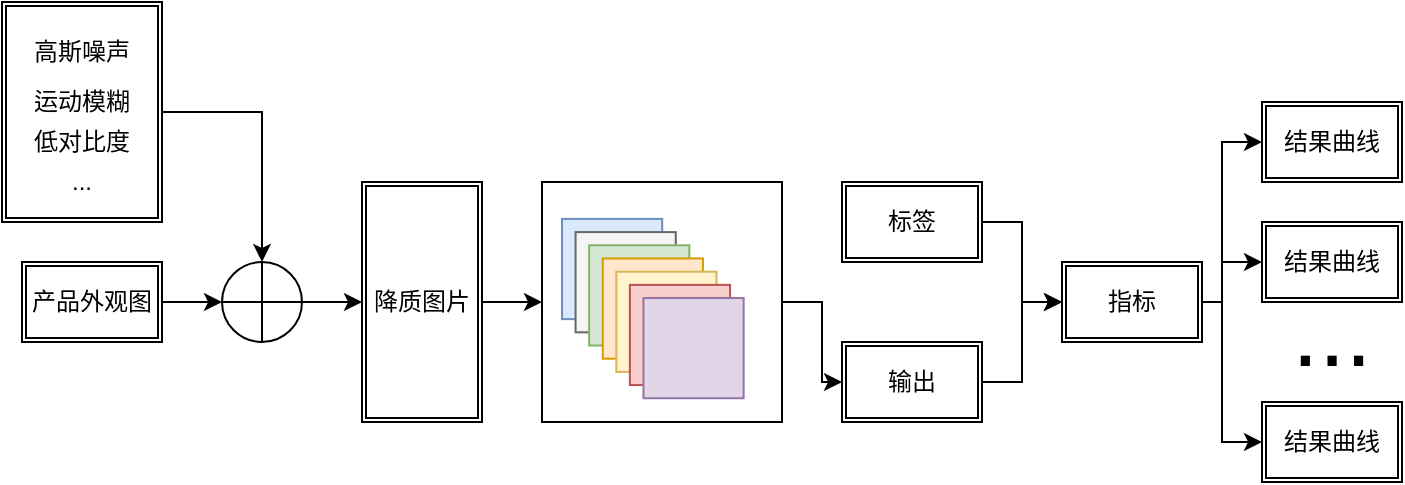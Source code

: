 <mxfile version="15.4.1" type="github" pages="3">
  <diagram id="xktnysNyg5yojeHXHqyt" name="Page-1">
    <mxGraphModel dx="782" dy="474" grid="1" gridSize="10" guides="1" tooltips="1" connect="1" arrows="1" fold="1" page="1" pageScale="1" pageWidth="850" pageHeight="1100" math="0" shadow="0">
      <root>
        <mxCell id="0" />
        <mxCell id="1" parent="0" />
        <mxCell id="LXnsQgPavYQkh2qX0SFj-9" value="" style="edgeStyle=orthogonalEdgeStyle;rounded=0;orthogonalLoop=1;jettySize=auto;html=1;" edge="1" parent="1" source="a9GYUkLsl5Jy0TmvEIVI-1" target="LXnsQgPavYQkh2qX0SFj-1">
          <mxGeometry relative="1" as="geometry" />
        </mxCell>
        <mxCell id="a9GYUkLsl5Jy0TmvEIVI-1" value="产品外观图" style="shape=ext;double=1;rounded=0;whiteSpace=wrap;html=1;" parent="1" vertex="1">
          <mxGeometry x="30" y="200" width="70" height="40" as="geometry" />
        </mxCell>
        <mxCell id="a9GYUkLsl5Jy0TmvEIVI-26" value="" style="edgeStyle=orthogonalEdgeStyle;rounded=0;orthogonalLoop=1;jettySize=auto;html=1;fontSize=48;" parent="1" source="a9GYUkLsl5Jy0TmvEIVI-3" target="a9GYUkLsl5Jy0TmvEIVI-5" edge="1">
          <mxGeometry relative="1" as="geometry" />
        </mxCell>
        <mxCell id="a9GYUkLsl5Jy0TmvEIVI-3" value="输出" style="shape=ext;double=1;rounded=0;whiteSpace=wrap;html=1;" parent="1" vertex="1">
          <mxGeometry x="440" y="240" width="70" height="40" as="geometry" />
        </mxCell>
        <mxCell id="a9GYUkLsl5Jy0TmvEIVI-27" value="" style="edgeStyle=orthogonalEdgeStyle;rounded=0;orthogonalLoop=1;jettySize=auto;html=1;fontSize=48;" parent="1" source="a9GYUkLsl5Jy0TmvEIVI-4" target="a9GYUkLsl5Jy0TmvEIVI-5" edge="1">
          <mxGeometry relative="1" as="geometry" />
        </mxCell>
        <mxCell id="a9GYUkLsl5Jy0TmvEIVI-4" value="标签" style="shape=ext;double=1;rounded=0;whiteSpace=wrap;html=1;" parent="1" vertex="1">
          <mxGeometry x="440" y="160" width="70" height="40" as="geometry" />
        </mxCell>
        <mxCell id="a9GYUkLsl5Jy0TmvEIVI-29" style="edgeStyle=orthogonalEdgeStyle;rounded=0;orthogonalLoop=1;jettySize=auto;html=1;exitX=1;exitY=0.5;exitDx=0;exitDy=0;entryX=0;entryY=0.5;entryDx=0;entryDy=0;fontSize=48;" parent="1" source="a9GYUkLsl5Jy0TmvEIVI-5" target="a9GYUkLsl5Jy0TmvEIVI-10" edge="1">
          <mxGeometry relative="1" as="geometry">
            <Array as="points">
              <mxPoint x="630" y="220" />
              <mxPoint x="630" y="140" />
            </Array>
          </mxGeometry>
        </mxCell>
        <mxCell id="a9GYUkLsl5Jy0TmvEIVI-30" style="edgeStyle=orthogonalEdgeStyle;rounded=0;orthogonalLoop=1;jettySize=auto;html=1;exitX=1;exitY=0.5;exitDx=0;exitDy=0;entryX=0;entryY=0.5;entryDx=0;entryDy=0;fontSize=48;" parent="1" source="a9GYUkLsl5Jy0TmvEIVI-5" target="a9GYUkLsl5Jy0TmvEIVI-12" edge="1">
          <mxGeometry relative="1" as="geometry">
            <Array as="points">
              <mxPoint x="630" y="220" />
              <mxPoint x="630" y="200" />
            </Array>
          </mxGeometry>
        </mxCell>
        <mxCell id="a9GYUkLsl5Jy0TmvEIVI-32" style="edgeStyle=orthogonalEdgeStyle;rounded=0;orthogonalLoop=1;jettySize=auto;html=1;exitX=1;exitY=0.5;exitDx=0;exitDy=0;entryX=0;entryY=0.5;entryDx=0;entryDy=0;fontSize=48;" parent="1" source="a9GYUkLsl5Jy0TmvEIVI-5" target="a9GYUkLsl5Jy0TmvEIVI-13" edge="1">
          <mxGeometry relative="1" as="geometry">
            <Array as="points">
              <mxPoint x="630" y="220" />
              <mxPoint x="630" y="290" />
            </Array>
          </mxGeometry>
        </mxCell>
        <mxCell id="a9GYUkLsl5Jy0TmvEIVI-5" value="指标" style="shape=ext;double=1;rounded=0;whiteSpace=wrap;html=1;" parent="1" vertex="1">
          <mxGeometry x="550" y="200" width="70" height="40" as="geometry" />
        </mxCell>
        <mxCell id="T9E_91Uecn9GBtHWr3PE-1" style="edgeStyle=orthogonalEdgeStyle;rounded=0;orthogonalLoop=1;jettySize=auto;html=1;exitX=1;exitY=0.5;exitDx=0;exitDy=0;entryX=0;entryY=0.5;entryDx=0;entryDy=0;fontSize=48;" parent="1" source="a9GYUkLsl5Jy0TmvEIVI-8" target="QJBfj0sYcnKX8u6ihB9o-19" edge="1">
          <mxGeometry relative="1" as="geometry" />
        </mxCell>
        <mxCell id="a9GYUkLsl5Jy0TmvEIVI-8" value="降质图片" style="shape=ext;double=1;rounded=0;whiteSpace=wrap;html=1;" parent="1" vertex="1">
          <mxGeometry x="200" y="160" width="60" height="120" as="geometry" />
        </mxCell>
        <mxCell id="a9GYUkLsl5Jy0TmvEIVI-10" value="结果曲线" style="shape=ext;double=1;rounded=0;whiteSpace=wrap;html=1;" parent="1" vertex="1">
          <mxGeometry x="650" y="120" width="70" height="40" as="geometry" />
        </mxCell>
        <mxCell id="a9GYUkLsl5Jy0TmvEIVI-12" value="结果曲线" style="shape=ext;double=1;rounded=0;whiteSpace=wrap;html=1;" parent="1" vertex="1">
          <mxGeometry x="650" y="180" width="70" height="40" as="geometry" />
        </mxCell>
        <mxCell id="a9GYUkLsl5Jy0TmvEIVI-13" value="结果曲线" style="shape=ext;double=1;rounded=0;whiteSpace=wrap;html=1;" parent="1" vertex="1">
          <mxGeometry x="650" y="270" width="70" height="40" as="geometry" />
        </mxCell>
        <mxCell id="a9GYUkLsl5Jy0TmvEIVI-21" value="&lt;font style=&quot;font-size: 48px&quot;&gt;...&lt;/font&gt;" style="text;html=1;strokeColor=none;fillColor=none;align=center;verticalAlign=middle;whiteSpace=wrap;rounded=0;" parent="1" vertex="1">
          <mxGeometry x="655" y="220" width="60" height="30" as="geometry" />
        </mxCell>
        <mxCell id="QJBfj0sYcnKX8u6ihB9o-20" value="" style="group" parent="1" vertex="1" connectable="0">
          <mxGeometry x="290" y="160" width="120" height="120" as="geometry" />
        </mxCell>
        <mxCell id="QJBfj0sYcnKX8u6ihB9o-19" value="" style="rounded=0;whiteSpace=wrap;html=1;fontSize=48;" parent="QJBfj0sYcnKX8u6ihB9o-20" vertex="1">
          <mxGeometry width="120" height="120" as="geometry" />
        </mxCell>
        <mxCell id="QJBfj0sYcnKX8u6ihB9o-10" value="" style="group" parent="QJBfj0sYcnKX8u6ihB9o-20" vertex="1" connectable="0">
          <mxGeometry x="10" y="18.462" width="95" height="92.308" as="geometry" />
        </mxCell>
        <mxCell id="QJBfj0sYcnKX8u6ihB9o-11" value="" style="whiteSpace=wrap;html=1;aspect=fixed;fontSize=48;fillColor=#dae8fc;strokeColor=#6c8ebf;" parent="QJBfj0sYcnKX8u6ihB9o-10" vertex="1">
          <mxGeometry width="50.11" height="50.11" as="geometry" />
        </mxCell>
        <mxCell id="QJBfj0sYcnKX8u6ihB9o-12" value="" style="whiteSpace=wrap;html=1;aspect=fixed;fontSize=48;fillColor=#f5f5f5;strokeColor=#666666;fontColor=#333333;" parent="QJBfj0sYcnKX8u6ihB9o-10" vertex="1">
          <mxGeometry x="6.786" y="6.593" width="50.11" height="50.11" as="geometry" />
        </mxCell>
        <mxCell id="QJBfj0sYcnKX8u6ihB9o-13" value="" style="whiteSpace=wrap;html=1;aspect=fixed;fontSize=48;fillColor=#d5e8d4;strokeColor=#82b366;" parent="QJBfj0sYcnKX8u6ihB9o-10" vertex="1">
          <mxGeometry x="13.571" y="13.187" width="50.11" height="50.11" as="geometry" />
        </mxCell>
        <mxCell id="QJBfj0sYcnKX8u6ihB9o-14" value="" style="whiteSpace=wrap;html=1;aspect=fixed;fontSize=48;fillColor=#ffe6cc;strokeColor=#d79b00;" parent="QJBfj0sYcnKX8u6ihB9o-10" vertex="1">
          <mxGeometry x="20.357" y="19.78" width="50.11" height="50.11" as="geometry" />
        </mxCell>
        <mxCell id="QJBfj0sYcnKX8u6ihB9o-15" value="" style="whiteSpace=wrap;html=1;aspect=fixed;fontSize=48;fillColor=#fff2cc;strokeColor=#d6b656;" parent="QJBfj0sYcnKX8u6ihB9o-10" vertex="1">
          <mxGeometry x="27.143" y="26.374" width="50.11" height="50.11" as="geometry" />
        </mxCell>
        <mxCell id="QJBfj0sYcnKX8u6ihB9o-16" value="" style="whiteSpace=wrap;html=1;aspect=fixed;fontSize=48;fillColor=#f8cecc;strokeColor=#b85450;" parent="QJBfj0sYcnKX8u6ihB9o-10" vertex="1">
          <mxGeometry x="33.929" y="32.967" width="50.11" height="50.11" as="geometry" />
        </mxCell>
        <mxCell id="QJBfj0sYcnKX8u6ihB9o-17" value="" style="whiteSpace=wrap;html=1;aspect=fixed;fontSize=48;fillColor=#e1d5e7;strokeColor=#9673a6;" parent="QJBfj0sYcnKX8u6ihB9o-10" vertex="1">
          <mxGeometry x="40.714" y="39.56" width="50.11" height="50.11" as="geometry" />
        </mxCell>
        <mxCell id="T9E_91Uecn9GBtHWr3PE-2" style="edgeStyle=orthogonalEdgeStyle;rounded=0;orthogonalLoop=1;jettySize=auto;html=1;exitX=1;exitY=0.5;exitDx=0;exitDy=0;entryX=0;entryY=0.5;entryDx=0;entryDy=0;fontSize=48;" parent="1" source="QJBfj0sYcnKX8u6ihB9o-19" target="a9GYUkLsl5Jy0TmvEIVI-3" edge="1">
          <mxGeometry relative="1" as="geometry" />
        </mxCell>
        <mxCell id="LXnsQgPavYQkh2qX0SFj-5" value="" style="edgeStyle=orthogonalEdgeStyle;rounded=0;orthogonalLoop=1;jettySize=auto;html=1;" edge="1" parent="1" source="LXnsQgPavYQkh2qX0SFj-1" target="a9GYUkLsl5Jy0TmvEIVI-8">
          <mxGeometry relative="1" as="geometry" />
        </mxCell>
        <mxCell id="LXnsQgPavYQkh2qX0SFj-1" value="" style="verticalLabelPosition=bottom;verticalAlign=top;html=1;shape=mxgraph.flowchart.summing_function;" vertex="1" parent="1">
          <mxGeometry x="130" y="200" width="40" height="40" as="geometry" />
        </mxCell>
        <mxCell id="LXnsQgPavYQkh2qX0SFj-4" value="" style="group" vertex="1" connectable="0" parent="1">
          <mxGeometry x="20" y="70" width="80" height="110" as="geometry" />
        </mxCell>
        <mxCell id="a9GYUkLsl5Jy0TmvEIVI-6" value="" style="shape=ext;double=1;rounded=0;whiteSpace=wrap;html=1;" parent="LXnsQgPavYQkh2qX0SFj-4" vertex="1">
          <mxGeometry width="80" height="110" as="geometry" />
        </mxCell>
        <mxCell id="T9E_91Uecn9GBtHWr3PE-3" value="&lt;font style=&quot;font-size: 12px&quot;&gt;高斯噪声&lt;/font&gt;" style="text;html=1;strokeColor=none;fillColor=none;align=center;verticalAlign=middle;whiteSpace=wrap;rounded=0;fontSize=12;labelBackgroundColor=default;" parent="LXnsQgPavYQkh2qX0SFj-4" vertex="1">
          <mxGeometry x="10" y="10" width="60" height="30" as="geometry" />
        </mxCell>
        <mxCell id="T9E_91Uecn9GBtHWr3PE-4" value="运动模糊" style="text;html=1;strokeColor=none;fillColor=none;align=center;verticalAlign=middle;whiteSpace=wrap;rounded=0;fontSize=12;labelBackgroundColor=default;" parent="LXnsQgPavYQkh2qX0SFj-4" vertex="1">
          <mxGeometry x="10" y="40" width="60" height="20" as="geometry" />
        </mxCell>
        <mxCell id="T9E_91Uecn9GBtHWr3PE-6" value="低对比度" style="text;html=1;strokeColor=none;fillColor=none;align=center;verticalAlign=middle;whiteSpace=wrap;rounded=0;fontSize=12;labelBackgroundColor=default;" parent="LXnsQgPavYQkh2qX0SFj-4" vertex="1">
          <mxGeometry x="10" y="60" width="60" height="20" as="geometry" />
        </mxCell>
        <mxCell id="T9E_91Uecn9GBtHWr3PE-7" value="..." style="text;html=1;strokeColor=none;fillColor=none;align=center;verticalAlign=middle;whiteSpace=wrap;rounded=0;fontSize=12;labelBackgroundColor=default;" parent="LXnsQgPavYQkh2qX0SFj-4" vertex="1">
          <mxGeometry x="10" y="80" width="60" height="20" as="geometry" />
        </mxCell>
        <mxCell id="LXnsQgPavYQkh2qX0SFj-8" style="edgeStyle=orthogonalEdgeStyle;rounded=0;orthogonalLoop=1;jettySize=auto;html=1;entryX=0.5;entryY=0;entryDx=0;entryDy=0;entryPerimeter=0;" edge="1" parent="1" source="a9GYUkLsl5Jy0TmvEIVI-6" target="LXnsQgPavYQkh2qX0SFj-1">
          <mxGeometry relative="1" as="geometry" />
        </mxCell>
      </root>
    </mxGraphModel>
  </diagram>
  <diagram id="oMCBJD11H9a38EzsJZl_" name="Page-2">
    <mxGraphModel dx="782" dy="474" grid="1" gridSize="10" guides="1" tooltips="1" connect="1" arrows="1" fold="1" page="1" pageScale="1" pageWidth="850" pageHeight="1100" math="0" shadow="0">
      <root>
        <mxCell id="U_W842l8lAIobfiXpHmZ-0" />
        <mxCell id="U_W842l8lAIobfiXpHmZ-1" parent="U_W842l8lAIobfiXpHmZ-0" />
        <mxCell id="U_W842l8lAIobfiXpHmZ-2" value="数据" style="shape=ext;double=1;rounded=0;whiteSpace=wrap;html=1;" parent="U_W842l8lAIobfiXpHmZ-1" vertex="1">
          <mxGeometry x="50" y="200" width="70" height="40" as="geometry" />
        </mxCell>
        <mxCell id="U_W842l8lAIobfiXpHmZ-4" value="网络" style="shape=ext;double=1;rounded=0;whiteSpace=wrap;html=1;" parent="U_W842l8lAIobfiXpHmZ-1" vertex="1">
          <mxGeometry x="180" y="200" width="70" height="40" as="geometry" />
        </mxCell>
        <mxCell id="U_W842l8lAIobfiXpHmZ-5" value="输出" style="shape=ext;double=1;rounded=0;whiteSpace=wrap;html=1;" parent="U_W842l8lAIobfiXpHmZ-1" vertex="1">
          <mxGeometry x="310" y="200" width="70" height="40" as="geometry" />
        </mxCell>
        <mxCell id="U_W842l8lAIobfiXpHmZ-6" value="标签" style="shape=ext;double=1;rounded=0;whiteSpace=wrap;html=1;" parent="U_W842l8lAIobfiXpHmZ-1" vertex="1">
          <mxGeometry x="310" y="120" width="70" height="40" as="geometry" />
        </mxCell>
        <mxCell id="U_W842l8lAIobfiXpHmZ-8" value="指标" style="shape=ext;double=1;rounded=0;whiteSpace=wrap;html=1;" parent="U_W842l8lAIobfiXpHmZ-1" vertex="1">
          <mxGeometry x="420" y="160" width="70" height="40" as="geometry" />
        </mxCell>
      </root>
    </mxGraphModel>
  </diagram>
  <diagram id="6SSRi9F3HarLjmUHCIXM" name="Page-3">
    <mxGraphModel dx="782" dy="474" grid="1" gridSize="10" guides="1" tooltips="1" connect="1" arrows="1" fold="1" page="1" pageScale="1" pageWidth="850" pageHeight="1100" math="0" shadow="0">
      <root>
        <mxCell id="nw0MEYRcVzMYfL2hFwsQ-0" />
        <mxCell id="nw0MEYRcVzMYfL2hFwsQ-1" parent="nw0MEYRcVzMYfL2hFwsQ-0" />
        <mxCell id="nw0MEYRcVzMYfL2hFwsQ-9" value="" style="group" parent="nw0MEYRcVzMYfL2hFwsQ-1" vertex="1" connectable="0">
          <mxGeometry x="220" y="130" width="140" height="140" as="geometry" />
        </mxCell>
        <mxCell id="nw0MEYRcVzMYfL2hFwsQ-2" value="" style="whiteSpace=wrap;html=1;aspect=fixed;fontSize=48;fillColor=#dae8fc;strokeColor=#6c8ebf;" parent="nw0MEYRcVzMYfL2hFwsQ-9" vertex="1">
          <mxGeometry width="80" height="80" as="geometry" />
        </mxCell>
        <mxCell id="nw0MEYRcVzMYfL2hFwsQ-3" value="" style="whiteSpace=wrap;html=1;aspect=fixed;fontSize=48;fillColor=#f5f5f5;strokeColor=#666666;fontColor=#333333;" parent="nw0MEYRcVzMYfL2hFwsQ-9" vertex="1">
          <mxGeometry x="10" y="10" width="80" height="80" as="geometry" />
        </mxCell>
        <mxCell id="nw0MEYRcVzMYfL2hFwsQ-4" value="" style="whiteSpace=wrap;html=1;aspect=fixed;fontSize=48;fillColor=#d5e8d4;strokeColor=#82b366;" parent="nw0MEYRcVzMYfL2hFwsQ-9" vertex="1">
          <mxGeometry x="20" y="20" width="80" height="80" as="geometry" />
        </mxCell>
        <mxCell id="nw0MEYRcVzMYfL2hFwsQ-5" value="" style="whiteSpace=wrap;html=1;aspect=fixed;fontSize=48;fillColor=#ffe6cc;strokeColor=#d79b00;" parent="nw0MEYRcVzMYfL2hFwsQ-9" vertex="1">
          <mxGeometry x="30" y="30" width="80" height="80" as="geometry" />
        </mxCell>
        <mxCell id="nw0MEYRcVzMYfL2hFwsQ-6" value="" style="whiteSpace=wrap;html=1;aspect=fixed;fontSize=48;fillColor=#fff2cc;strokeColor=#d6b656;" parent="nw0MEYRcVzMYfL2hFwsQ-9" vertex="1">
          <mxGeometry x="40" y="40" width="80" height="80" as="geometry" />
        </mxCell>
        <mxCell id="nw0MEYRcVzMYfL2hFwsQ-7" value="" style="whiteSpace=wrap;html=1;aspect=fixed;fontSize=48;fillColor=#f8cecc;strokeColor=#b85450;" parent="nw0MEYRcVzMYfL2hFwsQ-9" vertex="1">
          <mxGeometry x="50" y="50" width="80" height="80" as="geometry" />
        </mxCell>
        <mxCell id="nw0MEYRcVzMYfL2hFwsQ-8" value="" style="whiteSpace=wrap;html=1;aspect=fixed;fontSize=48;fillColor=#e1d5e7;strokeColor=#9673a6;" parent="nw0MEYRcVzMYfL2hFwsQ-9" vertex="1">
          <mxGeometry x="60" y="60" width="80" height="80" as="geometry" />
        </mxCell>
        <mxCell id="qeC4w3lGq0X-szRBpEuy-0" value="" style="group" parent="nw0MEYRcVzMYfL2hFwsQ-1" vertex="1" connectable="0">
          <mxGeometry x="260" y="350" width="120" height="130" as="geometry" />
        </mxCell>
        <mxCell id="qeC4w3lGq0X-szRBpEuy-1" value="" style="rounded=0;whiteSpace=wrap;html=1;fontSize=48;" parent="qeC4w3lGq0X-szRBpEuy-0" vertex="1">
          <mxGeometry width="120" height="130" as="geometry" />
        </mxCell>
        <mxCell id="qeC4w3lGq0X-szRBpEuy-2" value="" style="group" parent="qeC4w3lGq0X-szRBpEuy-0" vertex="1" connectable="0">
          <mxGeometry x="10" y="20" width="95" height="100" as="geometry" />
        </mxCell>
        <mxCell id="qeC4w3lGq0X-szRBpEuy-3" value="" style="whiteSpace=wrap;html=1;aspect=fixed;fontSize=48;fillColor=#dae8fc;strokeColor=#6c8ebf;" parent="qeC4w3lGq0X-szRBpEuy-2" vertex="1">
          <mxGeometry width="54.286" height="54.286" as="geometry" />
        </mxCell>
        <mxCell id="qeC4w3lGq0X-szRBpEuy-4" value="" style="whiteSpace=wrap;html=1;aspect=fixed;fontSize=48;fillColor=#f5f5f5;strokeColor=#666666;fontColor=#333333;" parent="qeC4w3lGq0X-szRBpEuy-2" vertex="1">
          <mxGeometry x="6.786" y="7.143" width="54.286" height="54.286" as="geometry" />
        </mxCell>
        <mxCell id="qeC4w3lGq0X-szRBpEuy-5" value="" style="whiteSpace=wrap;html=1;aspect=fixed;fontSize=48;fillColor=#d5e8d4;strokeColor=#82b366;" parent="qeC4w3lGq0X-szRBpEuy-2" vertex="1">
          <mxGeometry x="13.571" y="14.286" width="54.286" height="54.286" as="geometry" />
        </mxCell>
        <mxCell id="qeC4w3lGq0X-szRBpEuy-6" value="" style="whiteSpace=wrap;html=1;aspect=fixed;fontSize=48;fillColor=#ffe6cc;strokeColor=#d79b00;" parent="qeC4w3lGq0X-szRBpEuy-2" vertex="1">
          <mxGeometry x="20.357" y="21.429" width="54.286" height="54.286" as="geometry" />
        </mxCell>
        <mxCell id="qeC4w3lGq0X-szRBpEuy-7" value="" style="whiteSpace=wrap;html=1;aspect=fixed;fontSize=48;fillColor=#fff2cc;strokeColor=#d6b656;" parent="qeC4w3lGq0X-szRBpEuy-2" vertex="1">
          <mxGeometry x="27.143" y="28.571" width="54.286" height="54.286" as="geometry" />
        </mxCell>
        <mxCell id="qeC4w3lGq0X-szRBpEuy-8" value="" style="whiteSpace=wrap;html=1;aspect=fixed;fontSize=48;fillColor=#f8cecc;strokeColor=#b85450;" parent="qeC4w3lGq0X-szRBpEuy-2" vertex="1">
          <mxGeometry x="33.929" y="35.714" width="54.286" height="54.286" as="geometry" />
        </mxCell>
        <mxCell id="qeC4w3lGq0X-szRBpEuy-9" value="" style="whiteSpace=wrap;html=1;aspect=fixed;fontSize=48;fillColor=#e1d5e7;strokeColor=#9673a6;" parent="qeC4w3lGq0X-szRBpEuy-2" vertex="1">
          <mxGeometry x="40.714" y="42.857" width="54.286" height="54.286" as="geometry" />
        </mxCell>
      </root>
    </mxGraphModel>
  </diagram>
</mxfile>
